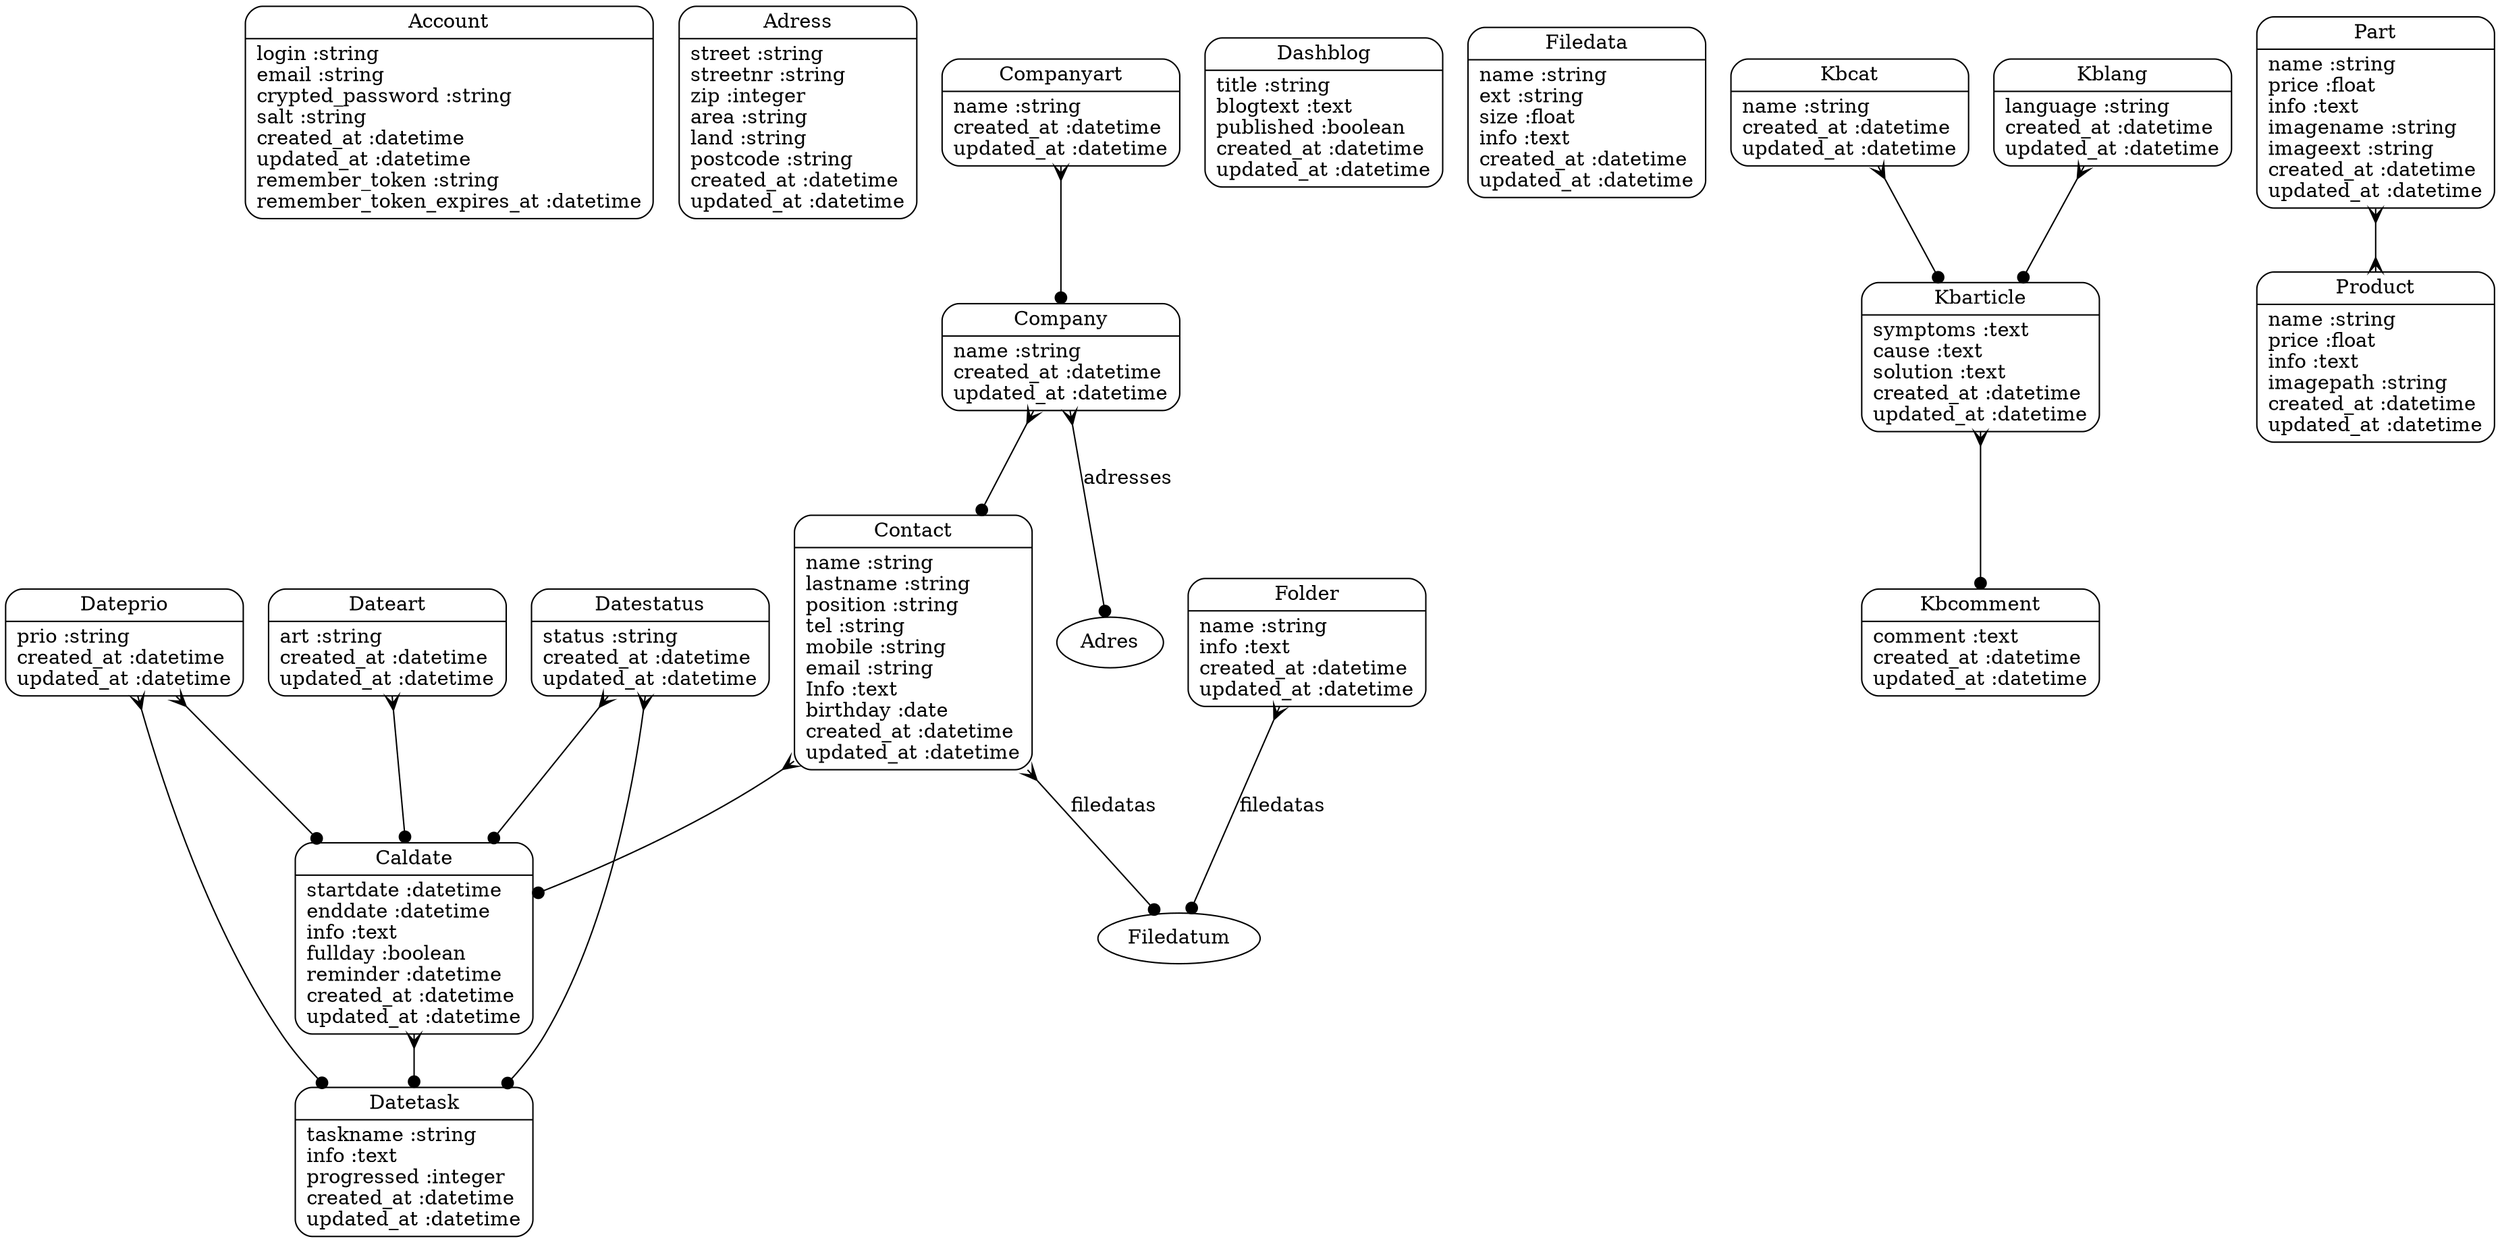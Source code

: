 digraph models_diagram {
	graph[overlap=false, splines=true]
	"Account" [shape=Mrecord, label="{Account|login :string\lemail :string\lcrypted_password :string\lsalt :string\lcreated_at :datetime\lupdated_at :datetime\lremember_token :string\lremember_token_expires_at :datetime\l}"]
	"Adress" [shape=Mrecord, label="{Adress|street :string\lstreetnr :string\lzip :integer\larea :string\lland :string\lpostcode :string\lcreated_at :datetime\lupdated_at :datetime\l}"]
	"Caldate" [shape=Mrecord, label="{Caldate|startdate :datetime\lenddate :datetime\linfo :text\lfullday :boolean\lreminder :datetime\lcreated_at :datetime\lupdated_at :datetime\l}"]
	"Company" [shape=Mrecord, label="{Company|name :string\lcreated_at :datetime\lupdated_at :datetime\l}"]
	"Companyart" [shape=Mrecord, label="{Companyart|name :string\lcreated_at :datetime\lupdated_at :datetime\l}"]
	"Contact" [shape=Mrecord, label="{Contact|name :string\llastname :string\lposition :string\ltel :string\lmobile :string\lemail :string\lInfo :text\lbirthday :date\lcreated_at :datetime\lupdated_at :datetime\l}"]
	"Dashblog" [shape=Mrecord, label="{Dashblog|title :string\lblogtext :text\lpublished :boolean\lcreated_at :datetime\lupdated_at :datetime\l}"]
	"Dateart" [shape=Mrecord, label="{Dateart|art :string\lcreated_at :datetime\lupdated_at :datetime\l}"]
	"Dateprio" [shape=Mrecord, label="{Dateprio|prio :string\lcreated_at :datetime\lupdated_at :datetime\l}"]
	"Datestatus" [shape=Mrecord, label="{Datestatus|status :string\lcreated_at :datetime\lupdated_at :datetime\l}"]
	"Datetask" [shape=Mrecord, label="{Datetask|taskname :string\linfo :text\lprogressed :integer\lcreated_at :datetime\lupdated_at :datetime\l}"]
	"Filedata" [shape=Mrecord, label="{Filedata|name :string\lext :string\lsize :float\linfo :text\lcreated_at :datetime\lupdated_at :datetime\l}"]
	"Folder" [shape=Mrecord, label="{Folder|name :string\linfo :text\lcreated_at :datetime\lupdated_at :datetime\l}"]
	"Kbarticle" [shape=Mrecord, label="{Kbarticle|symptoms :text\lcause :text\lsolution :text\lcreated_at :datetime\lupdated_at :datetime\l}"]
	"Kbcat" [shape=Mrecord, label="{Kbcat|name :string\lcreated_at :datetime\lupdated_at :datetime\l}"]
	"Kbcomment" [shape=Mrecord, label="{Kbcomment|comment :text\lcreated_at :datetime\lupdated_at :datetime\l}"]
	"Kblang" [shape=Mrecord, label="{Kblang|language :string\lcreated_at :datetime\lupdated_at :datetime\l}"]
	"Part" [shape=Mrecord, label="{Part|name :string\lprice :float\linfo :text\limagename :string\limageext :string\lcreated_at :datetime\lupdated_at :datetime\l}"]
	"Product" [shape=Mrecord, label="{Product|name :string\lprice :float\linfo :text\limagepath :string\lcreated_at :datetime\lupdated_at :datetime\l}"]
	"Caldate" -> "Datetask" [arrowtail=crow, arrowhead=dot, dir=both]
	"Company" -> "Contact" [arrowtail=crow, arrowhead=dot, dir=both]
	"Company" -> "Adres" [label="adresses", arrowtail=crow, arrowhead=dot, dir=both]
	"Companyart" -> "Company" [arrowtail=crow, arrowhead=dot, dir=both]
	"Contact" -> "Filedatum" [label="filedatas", arrowtail=crow, arrowhead=dot, dir=both]
	"Contact" -> "Caldate" [arrowtail=crow, arrowhead=dot, dir=both]
	"Dateart" -> "Caldate" [arrowtail=crow, arrowhead=dot, dir=both]
	"Dateprio" -> "Caldate" [arrowtail=crow, arrowhead=dot, dir=both]
	"Dateprio" -> "Datetask" [arrowtail=crow, arrowhead=dot, dir=both]
	"Datestatus" -> "Caldate" [arrowtail=crow, arrowhead=dot, dir=both]
	"Datestatus" -> "Datetask" [arrowtail=crow, arrowhead=dot, dir=both]
	"Folder" -> "Filedatum" [label="filedatas", arrowtail=crow, arrowhead=dot, dir=both]
	"Kbarticle" -> "Kbcomment" [arrowtail=crow, arrowhead=dot, dir=both]
	"Kbcat" -> "Kbarticle" [arrowtail=crow, arrowhead=dot, dir=both]
	"Kblang" -> "Kbarticle" [arrowtail=crow, arrowhead=dot, dir=both]
	"Part" -> "Product" [arrowtail=crow, arrowhead=crow, dir=both]
}
